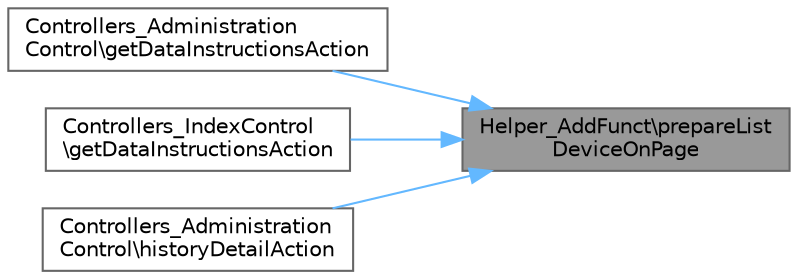 digraph "Helper_AddFunct\prepareListDeviceOnPage"
{
 // LATEX_PDF_SIZE
  bgcolor="transparent";
  edge [fontname=Helvetica,fontsize=10,labelfontname=Helvetica,labelfontsize=10];
  node [fontname=Helvetica,fontsize=10,shape=box,height=0.2,width=0.4];
  rankdir="RL";
  Node1 [id="Node000001",label="Helper_AddFunct\\prepareList\lDeviceOnPage",height=0.2,width=0.4,color="gray40", fillcolor="grey60", style="filled", fontcolor="black",tooltip="Prepares device list data structure for display in templates."];
  Node1 -> Node2 [id="edge1_Node000001_Node000002",dir="back",color="steelblue1",style="solid",tooltip=" "];
  Node2 [id="Node000002",label="Controllers_Administration\lControl\\getDataInstructionsAction",height=0.2,width=0.4,color="grey40", fillcolor="white", style="filled",URL="$class_controllers___administration_control.html#adfdd0c680da00a28f36e2ca07b0a226e",tooltip="Retrieves and prepares instruction data for display."];
  Node1 -> Node3 [id="edge2_Node000001_Node000003",dir="back",color="steelblue1",style="solid",tooltip=" "];
  Node3 [id="Node000003",label="Controllers_IndexControl\l\\getDataInstructionsAction",height=0.2,width=0.4,color="grey40", fillcolor="white", style="filled",URL="$class_controllers___index_control.html#a080010b9980f95473ab2398362073635",tooltip="Retrieves and prepares instruction data for display."];
  Node1 -> Node4 [id="edge3_Node000001_Node000004",dir="back",color="steelblue1",style="solid",tooltip=" "];
  Node4 [id="Node000004",label="Controllers_Administration\lControl\\historyDetailAction",height=0.2,width=0.4,color="grey40", fillcolor="white", style="filled",URL="$class_controllers___administration_control.html#af5143da70b44dd7285a6a9c2ade1f478",tooltip="Displays detailed information about a specific history record."];
}
